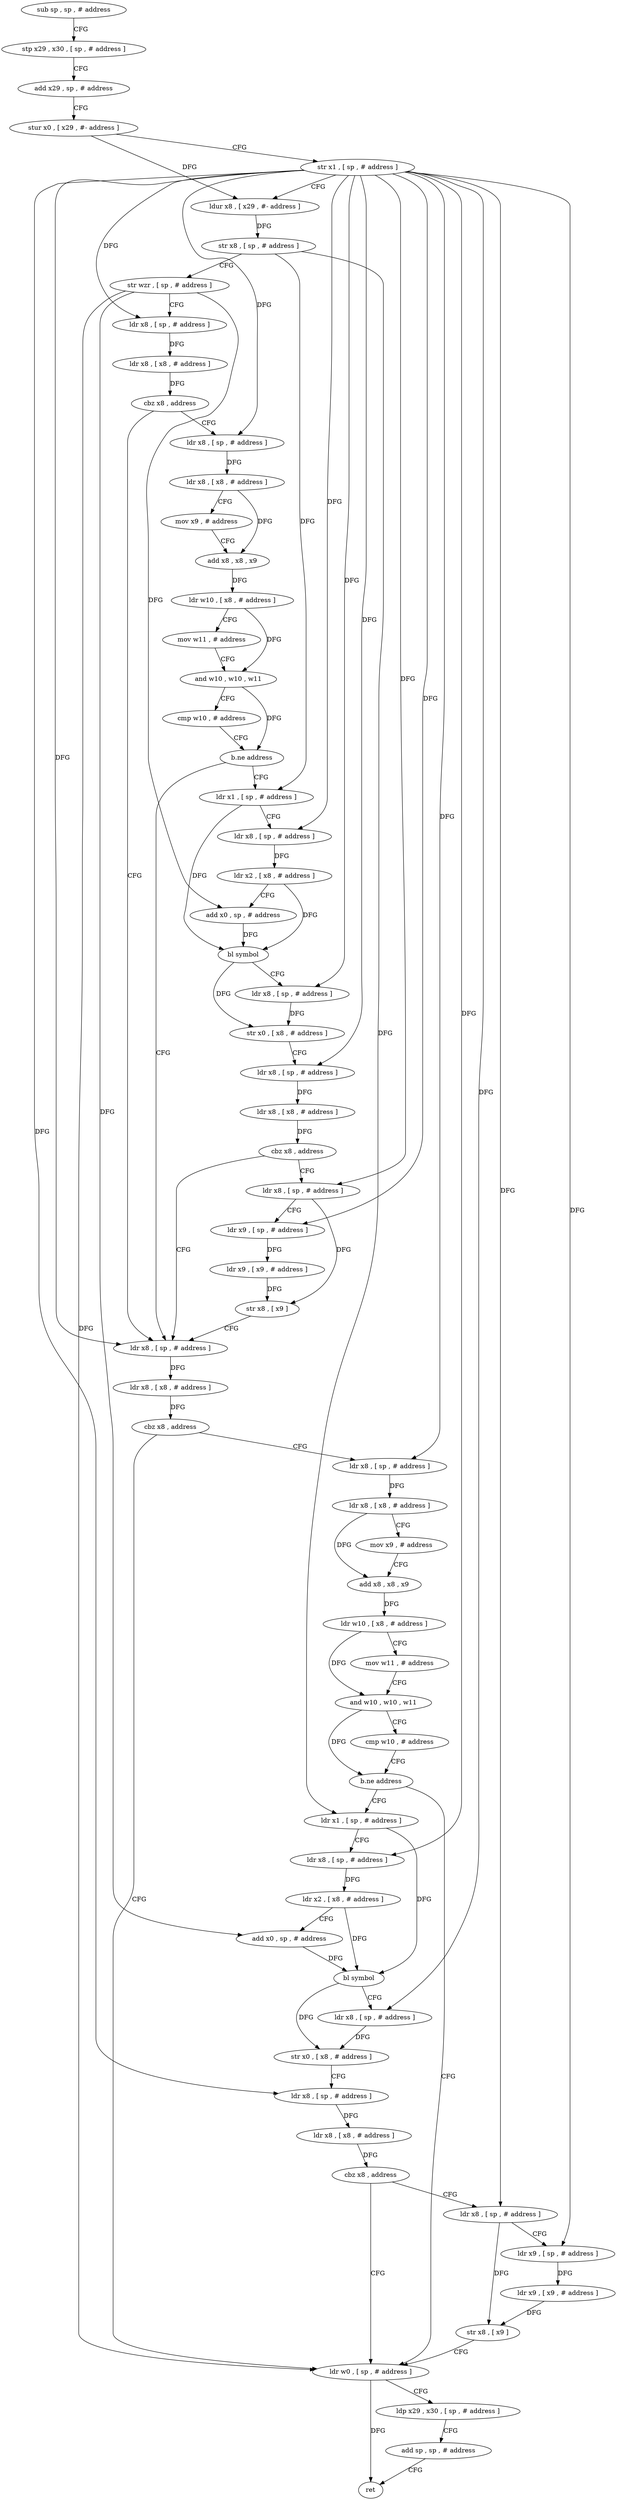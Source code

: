 digraph "func" {
"4271584" [label = "sub sp , sp , # address" ]
"4271588" [label = "stp x29 , x30 , [ sp , # address ]" ]
"4271592" [label = "add x29 , sp , # address" ]
"4271596" [label = "stur x0 , [ x29 , #- address ]" ]
"4271600" [label = "str x1 , [ sp , # address ]" ]
"4271604" [label = "ldur x8 , [ x29 , #- address ]" ]
"4271608" [label = "str x8 , [ sp , # address ]" ]
"4271612" [label = "str wzr , [ sp , # address ]" ]
"4271616" [label = "ldr x8 , [ sp , # address ]" ]
"4271620" [label = "ldr x8 , [ x8 , # address ]" ]
"4271624" [label = "cbz x8 , address" ]
"4271720" [label = "ldr x8 , [ sp , # address ]" ]
"4271628" [label = "ldr x8 , [ sp , # address ]" ]
"4271724" [label = "ldr x8 , [ x8 , # address ]" ]
"4271728" [label = "cbz x8 , address" ]
"4271824" [label = "ldr w0 , [ sp , # address ]" ]
"4271732" [label = "ldr x8 , [ sp , # address ]" ]
"4271632" [label = "ldr x8 , [ x8 , # address ]" ]
"4271636" [label = "mov x9 , # address" ]
"4271640" [label = "add x8 , x8 , x9" ]
"4271644" [label = "ldr w10 , [ x8 , # address ]" ]
"4271648" [label = "mov w11 , # address" ]
"4271652" [label = "and w10 , w10 , w11" ]
"4271656" [label = "cmp w10 , # address" ]
"4271660" [label = "b.ne address" ]
"4271664" [label = "ldr x1 , [ sp , # address ]" ]
"4271828" [label = "ldp x29 , x30 , [ sp , # address ]" ]
"4271832" [label = "add sp , sp , # address" ]
"4271836" [label = "ret" ]
"4271736" [label = "ldr x8 , [ x8 , # address ]" ]
"4271740" [label = "mov x9 , # address" ]
"4271744" [label = "add x8 , x8 , x9" ]
"4271748" [label = "ldr w10 , [ x8 , # address ]" ]
"4271752" [label = "mov w11 , # address" ]
"4271756" [label = "and w10 , w10 , w11" ]
"4271760" [label = "cmp w10 , # address" ]
"4271764" [label = "b.ne address" ]
"4271768" [label = "ldr x1 , [ sp , # address ]" ]
"4271668" [label = "ldr x8 , [ sp , # address ]" ]
"4271672" [label = "ldr x2 , [ x8 , # address ]" ]
"4271676" [label = "add x0 , sp , # address" ]
"4271680" [label = "bl symbol" ]
"4271684" [label = "ldr x8 , [ sp , # address ]" ]
"4271688" [label = "str x0 , [ x8 , # address ]" ]
"4271692" [label = "ldr x8 , [ sp , # address ]" ]
"4271696" [label = "ldr x8 , [ x8 , # address ]" ]
"4271700" [label = "cbz x8 , address" ]
"4271704" [label = "ldr x8 , [ sp , # address ]" ]
"4271772" [label = "ldr x8 , [ sp , # address ]" ]
"4271776" [label = "ldr x2 , [ x8 , # address ]" ]
"4271780" [label = "add x0 , sp , # address" ]
"4271784" [label = "bl symbol" ]
"4271788" [label = "ldr x8 , [ sp , # address ]" ]
"4271792" [label = "str x0 , [ x8 , # address ]" ]
"4271796" [label = "ldr x8 , [ sp , # address ]" ]
"4271800" [label = "ldr x8 , [ x8 , # address ]" ]
"4271804" [label = "cbz x8 , address" ]
"4271808" [label = "ldr x8 , [ sp , # address ]" ]
"4271708" [label = "ldr x9 , [ sp , # address ]" ]
"4271712" [label = "ldr x9 , [ x9 , # address ]" ]
"4271716" [label = "str x8 , [ x9 ]" ]
"4271812" [label = "ldr x9 , [ sp , # address ]" ]
"4271816" [label = "ldr x9 , [ x9 , # address ]" ]
"4271820" [label = "str x8 , [ x9 ]" ]
"4271584" -> "4271588" [ label = "CFG" ]
"4271588" -> "4271592" [ label = "CFG" ]
"4271592" -> "4271596" [ label = "CFG" ]
"4271596" -> "4271600" [ label = "CFG" ]
"4271596" -> "4271604" [ label = "DFG" ]
"4271600" -> "4271604" [ label = "CFG" ]
"4271600" -> "4271616" [ label = "DFG" ]
"4271600" -> "4271720" [ label = "DFG" ]
"4271600" -> "4271628" [ label = "DFG" ]
"4271600" -> "4271732" [ label = "DFG" ]
"4271600" -> "4271668" [ label = "DFG" ]
"4271600" -> "4271684" [ label = "DFG" ]
"4271600" -> "4271692" [ label = "DFG" ]
"4271600" -> "4271772" [ label = "DFG" ]
"4271600" -> "4271788" [ label = "DFG" ]
"4271600" -> "4271796" [ label = "DFG" ]
"4271600" -> "4271704" [ label = "DFG" ]
"4271600" -> "4271708" [ label = "DFG" ]
"4271600" -> "4271808" [ label = "DFG" ]
"4271600" -> "4271812" [ label = "DFG" ]
"4271604" -> "4271608" [ label = "DFG" ]
"4271608" -> "4271612" [ label = "CFG" ]
"4271608" -> "4271664" [ label = "DFG" ]
"4271608" -> "4271768" [ label = "DFG" ]
"4271612" -> "4271616" [ label = "CFG" ]
"4271612" -> "4271824" [ label = "DFG" ]
"4271612" -> "4271676" [ label = "DFG" ]
"4271612" -> "4271780" [ label = "DFG" ]
"4271616" -> "4271620" [ label = "DFG" ]
"4271620" -> "4271624" [ label = "DFG" ]
"4271624" -> "4271720" [ label = "CFG" ]
"4271624" -> "4271628" [ label = "CFG" ]
"4271720" -> "4271724" [ label = "DFG" ]
"4271628" -> "4271632" [ label = "DFG" ]
"4271724" -> "4271728" [ label = "DFG" ]
"4271728" -> "4271824" [ label = "CFG" ]
"4271728" -> "4271732" [ label = "CFG" ]
"4271824" -> "4271828" [ label = "CFG" ]
"4271824" -> "4271836" [ label = "DFG" ]
"4271732" -> "4271736" [ label = "DFG" ]
"4271632" -> "4271636" [ label = "CFG" ]
"4271632" -> "4271640" [ label = "DFG" ]
"4271636" -> "4271640" [ label = "CFG" ]
"4271640" -> "4271644" [ label = "DFG" ]
"4271644" -> "4271648" [ label = "CFG" ]
"4271644" -> "4271652" [ label = "DFG" ]
"4271648" -> "4271652" [ label = "CFG" ]
"4271652" -> "4271656" [ label = "CFG" ]
"4271652" -> "4271660" [ label = "DFG" ]
"4271656" -> "4271660" [ label = "CFG" ]
"4271660" -> "4271720" [ label = "CFG" ]
"4271660" -> "4271664" [ label = "CFG" ]
"4271664" -> "4271668" [ label = "CFG" ]
"4271664" -> "4271680" [ label = "DFG" ]
"4271828" -> "4271832" [ label = "CFG" ]
"4271832" -> "4271836" [ label = "CFG" ]
"4271736" -> "4271740" [ label = "CFG" ]
"4271736" -> "4271744" [ label = "DFG" ]
"4271740" -> "4271744" [ label = "CFG" ]
"4271744" -> "4271748" [ label = "DFG" ]
"4271748" -> "4271752" [ label = "CFG" ]
"4271748" -> "4271756" [ label = "DFG" ]
"4271752" -> "4271756" [ label = "CFG" ]
"4271756" -> "4271760" [ label = "CFG" ]
"4271756" -> "4271764" [ label = "DFG" ]
"4271760" -> "4271764" [ label = "CFG" ]
"4271764" -> "4271824" [ label = "CFG" ]
"4271764" -> "4271768" [ label = "CFG" ]
"4271768" -> "4271772" [ label = "CFG" ]
"4271768" -> "4271784" [ label = "DFG" ]
"4271668" -> "4271672" [ label = "DFG" ]
"4271672" -> "4271676" [ label = "CFG" ]
"4271672" -> "4271680" [ label = "DFG" ]
"4271676" -> "4271680" [ label = "DFG" ]
"4271680" -> "4271684" [ label = "CFG" ]
"4271680" -> "4271688" [ label = "DFG" ]
"4271684" -> "4271688" [ label = "DFG" ]
"4271688" -> "4271692" [ label = "CFG" ]
"4271692" -> "4271696" [ label = "DFG" ]
"4271696" -> "4271700" [ label = "DFG" ]
"4271700" -> "4271720" [ label = "CFG" ]
"4271700" -> "4271704" [ label = "CFG" ]
"4271704" -> "4271708" [ label = "CFG" ]
"4271704" -> "4271716" [ label = "DFG" ]
"4271772" -> "4271776" [ label = "DFG" ]
"4271776" -> "4271780" [ label = "CFG" ]
"4271776" -> "4271784" [ label = "DFG" ]
"4271780" -> "4271784" [ label = "DFG" ]
"4271784" -> "4271788" [ label = "CFG" ]
"4271784" -> "4271792" [ label = "DFG" ]
"4271788" -> "4271792" [ label = "DFG" ]
"4271792" -> "4271796" [ label = "CFG" ]
"4271796" -> "4271800" [ label = "DFG" ]
"4271800" -> "4271804" [ label = "DFG" ]
"4271804" -> "4271824" [ label = "CFG" ]
"4271804" -> "4271808" [ label = "CFG" ]
"4271808" -> "4271812" [ label = "CFG" ]
"4271808" -> "4271820" [ label = "DFG" ]
"4271708" -> "4271712" [ label = "DFG" ]
"4271712" -> "4271716" [ label = "DFG" ]
"4271716" -> "4271720" [ label = "CFG" ]
"4271812" -> "4271816" [ label = "DFG" ]
"4271816" -> "4271820" [ label = "DFG" ]
"4271820" -> "4271824" [ label = "CFG" ]
}

